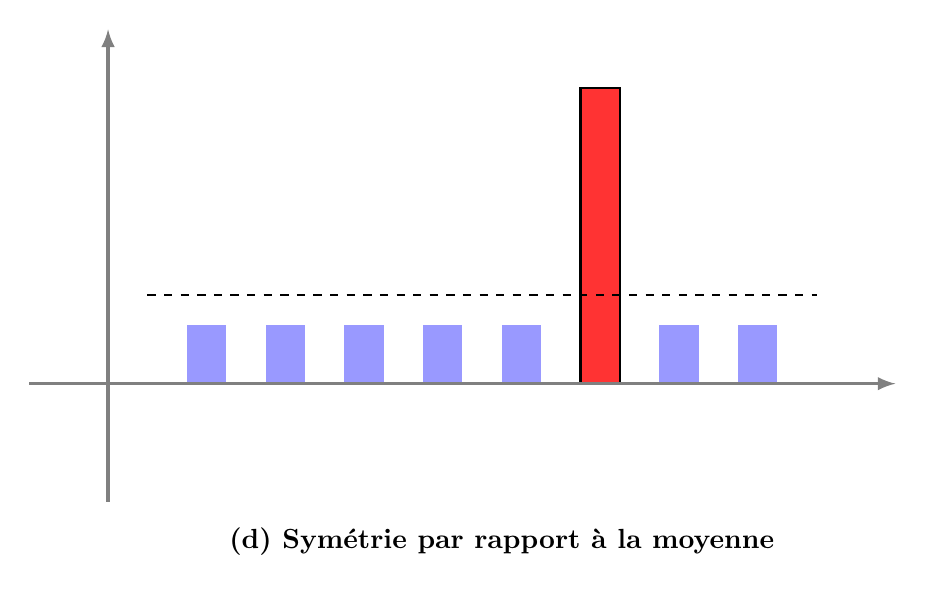 \begin{tikzpicture}[scale=1]

\filldraw[black,thick, fill=red!80] (6,0) rectangle ++ (0.5,3.75);
\foreach \k in {1,2,3,4,5,7,8}{
   \fill[blue!40] (\k,0) rectangle ++ (0.5,0.75);
}

\draw[dashed,thick] (0.5,1.125) -- ++(8.5,0);

\draw[->,>=latex, very thick,gray] (-1,0)--(10,0);
\draw[->,>=latex, very thick, gray] (0,-1.5)--(0,4.5);

\node at (5,-2) {\textbf{(d) Symétrie par rapport à la moyenne}};
\end{tikzpicture}